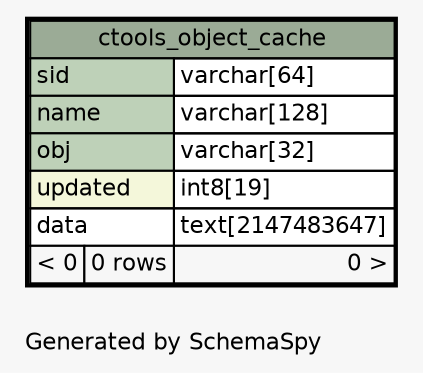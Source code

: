 // dot 2.30.1 on Mac OS X 10.8.3
// SchemaSpy rev 590
digraph "oneDegreeRelationshipsDiagram" {
  graph [
    rankdir="RL"
    bgcolor="#f7f7f7"
    label="\nGenerated by SchemaSpy"
    labeljust="l"
    nodesep="0.18"
    ranksep="0.46"
    fontname="Helvetica"
    fontsize="11"
  ];
  node [
    fontname="Helvetica"
    fontsize="11"
    shape="plaintext"
  ];
  edge [
    arrowsize="0.8"
  ];
  "ctools_object_cache" [
    label=<
    <TABLE BORDER="2" CELLBORDER="1" CELLSPACING="0" BGCOLOR="#ffffff">
      <TR><TD COLSPAN="3" BGCOLOR="#9bab96" ALIGN="CENTER">ctools_object_cache</TD></TR>
      <TR><TD PORT="sid" COLSPAN="2" BGCOLOR="#bed1b8" ALIGN="LEFT">sid</TD><TD PORT="sid.type" ALIGN="LEFT">varchar[64]</TD></TR>
      <TR><TD PORT="name" COLSPAN="2" BGCOLOR="#bed1b8" ALIGN="LEFT">name</TD><TD PORT="name.type" ALIGN="LEFT">varchar[128]</TD></TR>
      <TR><TD PORT="obj" COLSPAN="2" BGCOLOR="#bed1b8" ALIGN="LEFT">obj</TD><TD PORT="obj.type" ALIGN="LEFT">varchar[32]</TD></TR>
      <TR><TD PORT="updated" COLSPAN="2" BGCOLOR="#f4f7da" ALIGN="LEFT">updated</TD><TD PORT="updated.type" ALIGN="LEFT">int8[19]</TD></TR>
      <TR><TD PORT="data" COLSPAN="2" ALIGN="LEFT">data</TD><TD PORT="data.type" ALIGN="LEFT">text[2147483647]</TD></TR>
      <TR><TD ALIGN="LEFT" BGCOLOR="#f7f7f7">&lt; 0</TD><TD ALIGN="RIGHT" BGCOLOR="#f7f7f7">0 rows</TD><TD ALIGN="RIGHT" BGCOLOR="#f7f7f7">0 &gt;</TD></TR>
    </TABLE>>
    URL="ctools_object_cache.html"
    tooltip="ctools_object_cache"
  ];
}
